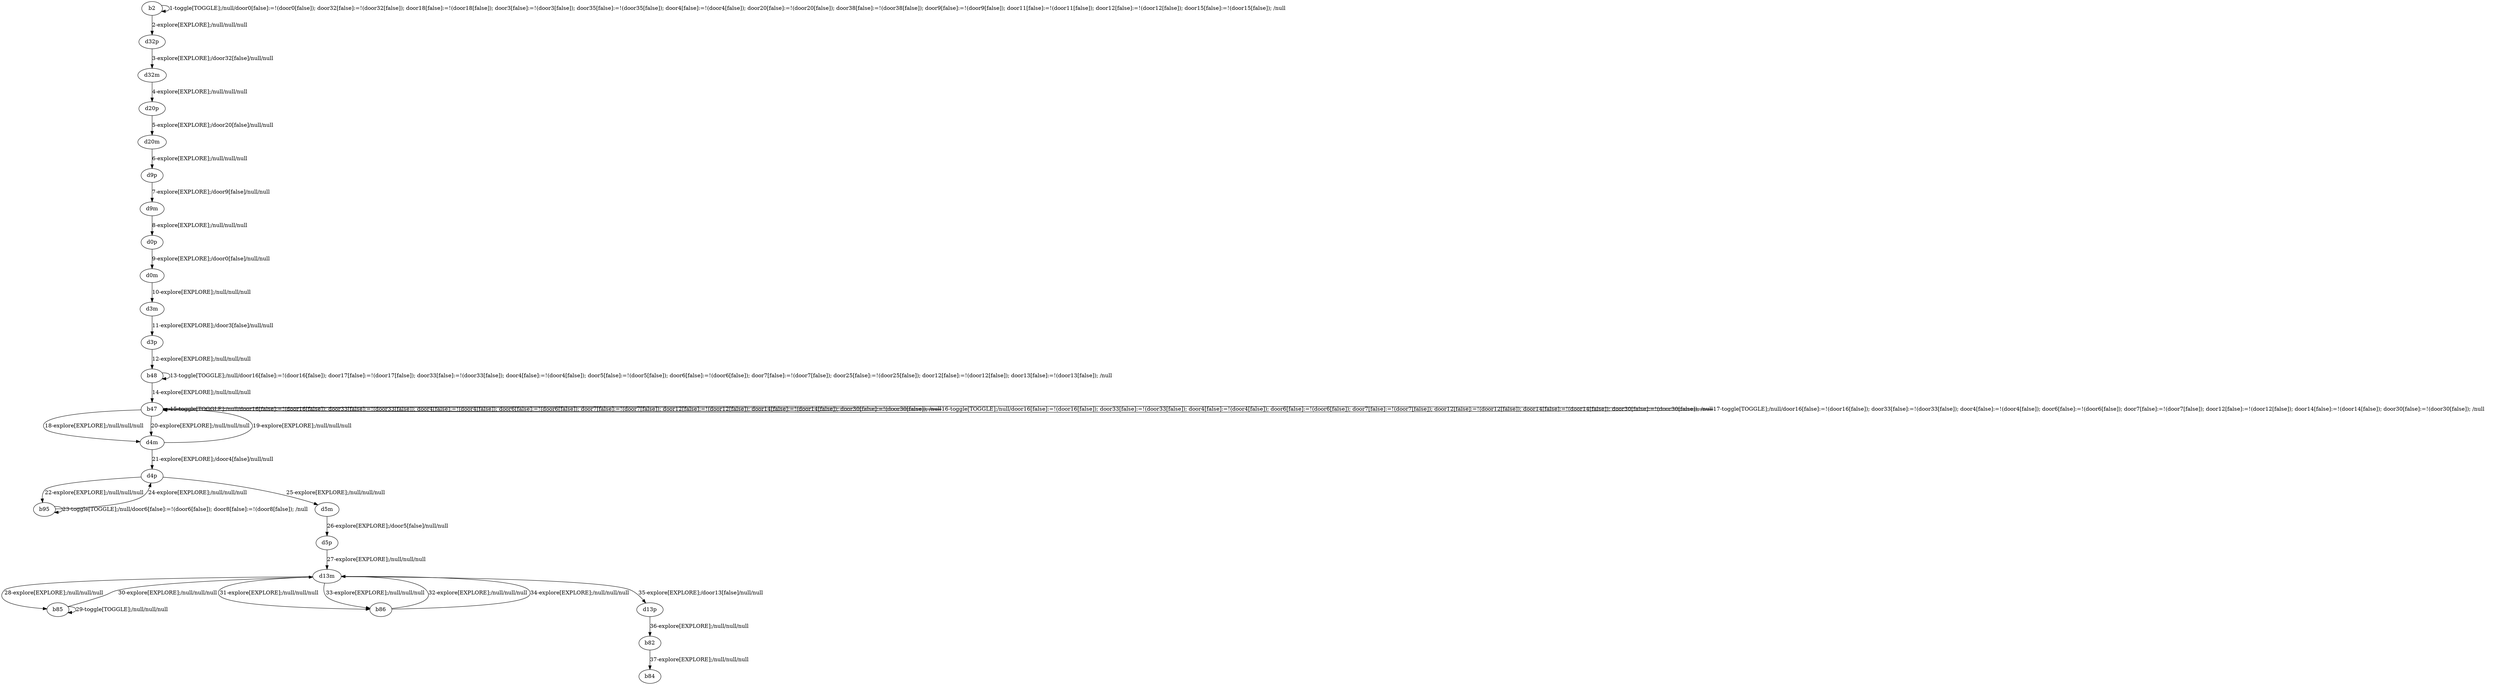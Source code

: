 # Total number of goals covered by this test: 2
# b82 --> b84
# d13p --> b82

digraph g {
"b2" -> "b2" [label = "1-toggle[TOGGLE];/null/door0[false]:=!(door0[false]); door32[false]:=!(door32[false]); door18[false]:=!(door18[false]); door3[false]:=!(door3[false]); door35[false]:=!(door35[false]); door4[false]:=!(door4[false]); door20[false]:=!(door20[false]); door38[false]:=!(door38[false]); door9[false]:=!(door9[false]); door11[false]:=!(door11[false]); door12[false]:=!(door12[false]); door15[false]:=!(door15[false]); /null"];
"b2" -> "d32p" [label = "2-explore[EXPLORE];/null/null/null"];
"d32p" -> "d32m" [label = "3-explore[EXPLORE];/door32[false]/null/null"];
"d32m" -> "d20p" [label = "4-explore[EXPLORE];/null/null/null"];
"d20p" -> "d20m" [label = "5-explore[EXPLORE];/door20[false]/null/null"];
"d20m" -> "d9p" [label = "6-explore[EXPLORE];/null/null/null"];
"d9p" -> "d9m" [label = "7-explore[EXPLORE];/door9[false]/null/null"];
"d9m" -> "d0p" [label = "8-explore[EXPLORE];/null/null/null"];
"d0p" -> "d0m" [label = "9-explore[EXPLORE];/door0[false]/null/null"];
"d0m" -> "d3m" [label = "10-explore[EXPLORE];/null/null/null"];
"d3m" -> "d3p" [label = "11-explore[EXPLORE];/door3[false]/null/null"];
"d3p" -> "b48" [label = "12-explore[EXPLORE];/null/null/null"];
"b48" -> "b48" [label = "13-toggle[TOGGLE];/null/door16[false]:=!(door16[false]); door17[false]:=!(door17[false]); door33[false]:=!(door33[false]); door4[false]:=!(door4[false]); door5[false]:=!(door5[false]); door6[false]:=!(door6[false]); door7[false]:=!(door7[false]); door25[false]:=!(door25[false]); door12[false]:=!(door12[false]); door13[false]:=!(door13[false]); /null"];
"b48" -> "b47" [label = "14-explore[EXPLORE];/null/null/null"];
"b47" -> "b47" [label = "15-toggle[TOGGLE];/null/door16[false]:=!(door16[false]); door33[false]:=!(door33[false]); door4[false]:=!(door4[false]); door6[false]:=!(door6[false]); door7[false]:=!(door7[false]); door12[false]:=!(door12[false]); door14[false]:=!(door14[false]); door30[false]:=!(door30[false]); /null"];
"b47" -> "b47" [label = "16-toggle[TOGGLE];/null/door16[false]:=!(door16[false]); door33[false]:=!(door33[false]); door4[false]:=!(door4[false]); door6[false]:=!(door6[false]); door7[false]:=!(door7[false]); door12[false]:=!(door12[false]); door14[false]:=!(door14[false]); door30[false]:=!(door30[false]); /null"];
"b47" -> "b47" [label = "17-toggle[TOGGLE];/null/door16[false]:=!(door16[false]); door33[false]:=!(door33[false]); door4[false]:=!(door4[false]); door6[false]:=!(door6[false]); door7[false]:=!(door7[false]); door12[false]:=!(door12[false]); door14[false]:=!(door14[false]); door30[false]:=!(door30[false]); /null"];
"b47" -> "d4m" [label = "18-explore[EXPLORE];/null/null/null"];
"d4m" -> "b47" [label = "19-explore[EXPLORE];/null/null/null"];
"b47" -> "d4m" [label = "20-explore[EXPLORE];/null/null/null"];
"d4m" -> "d4p" [label = "21-explore[EXPLORE];/door4[false]/null/null"];
"d4p" -> "b95" [label = "22-explore[EXPLORE];/null/null/null"];
"b95" -> "b95" [label = "23-toggle[TOGGLE];/null/door6[false]:=!(door6[false]); door8[false]:=!(door8[false]); /null"];
"b95" -> "d4p" [label = "24-explore[EXPLORE];/null/null/null"];
"d4p" -> "d5m" [label = "25-explore[EXPLORE];/null/null/null"];
"d5m" -> "d5p" [label = "26-explore[EXPLORE];/door5[false]/null/null"];
"d5p" -> "d13m" [label = "27-explore[EXPLORE];/null/null/null"];
"d13m" -> "b85" [label = "28-explore[EXPLORE];/null/null/null"];
"b85" -> "b85" [label = "29-toggle[TOGGLE];/null/null/null"];
"b85" -> "d13m" [label = "30-explore[EXPLORE];/null/null/null"];
"d13m" -> "b86" [label = "31-explore[EXPLORE];/null/null/null"];
"b86" -> "d13m" [label = "32-explore[EXPLORE];/null/null/null"];
"d13m" -> "b86" [label = "33-explore[EXPLORE];/null/null/null"];
"b86" -> "d13m" [label = "34-explore[EXPLORE];/null/null/null"];
"d13m" -> "d13p" [label = "35-explore[EXPLORE];/door13[false]/null/null"];
"d13p" -> "b82" [label = "36-explore[EXPLORE];/null/null/null"];
"b82" -> "b84" [label = "37-explore[EXPLORE];/null/null/null"];
}